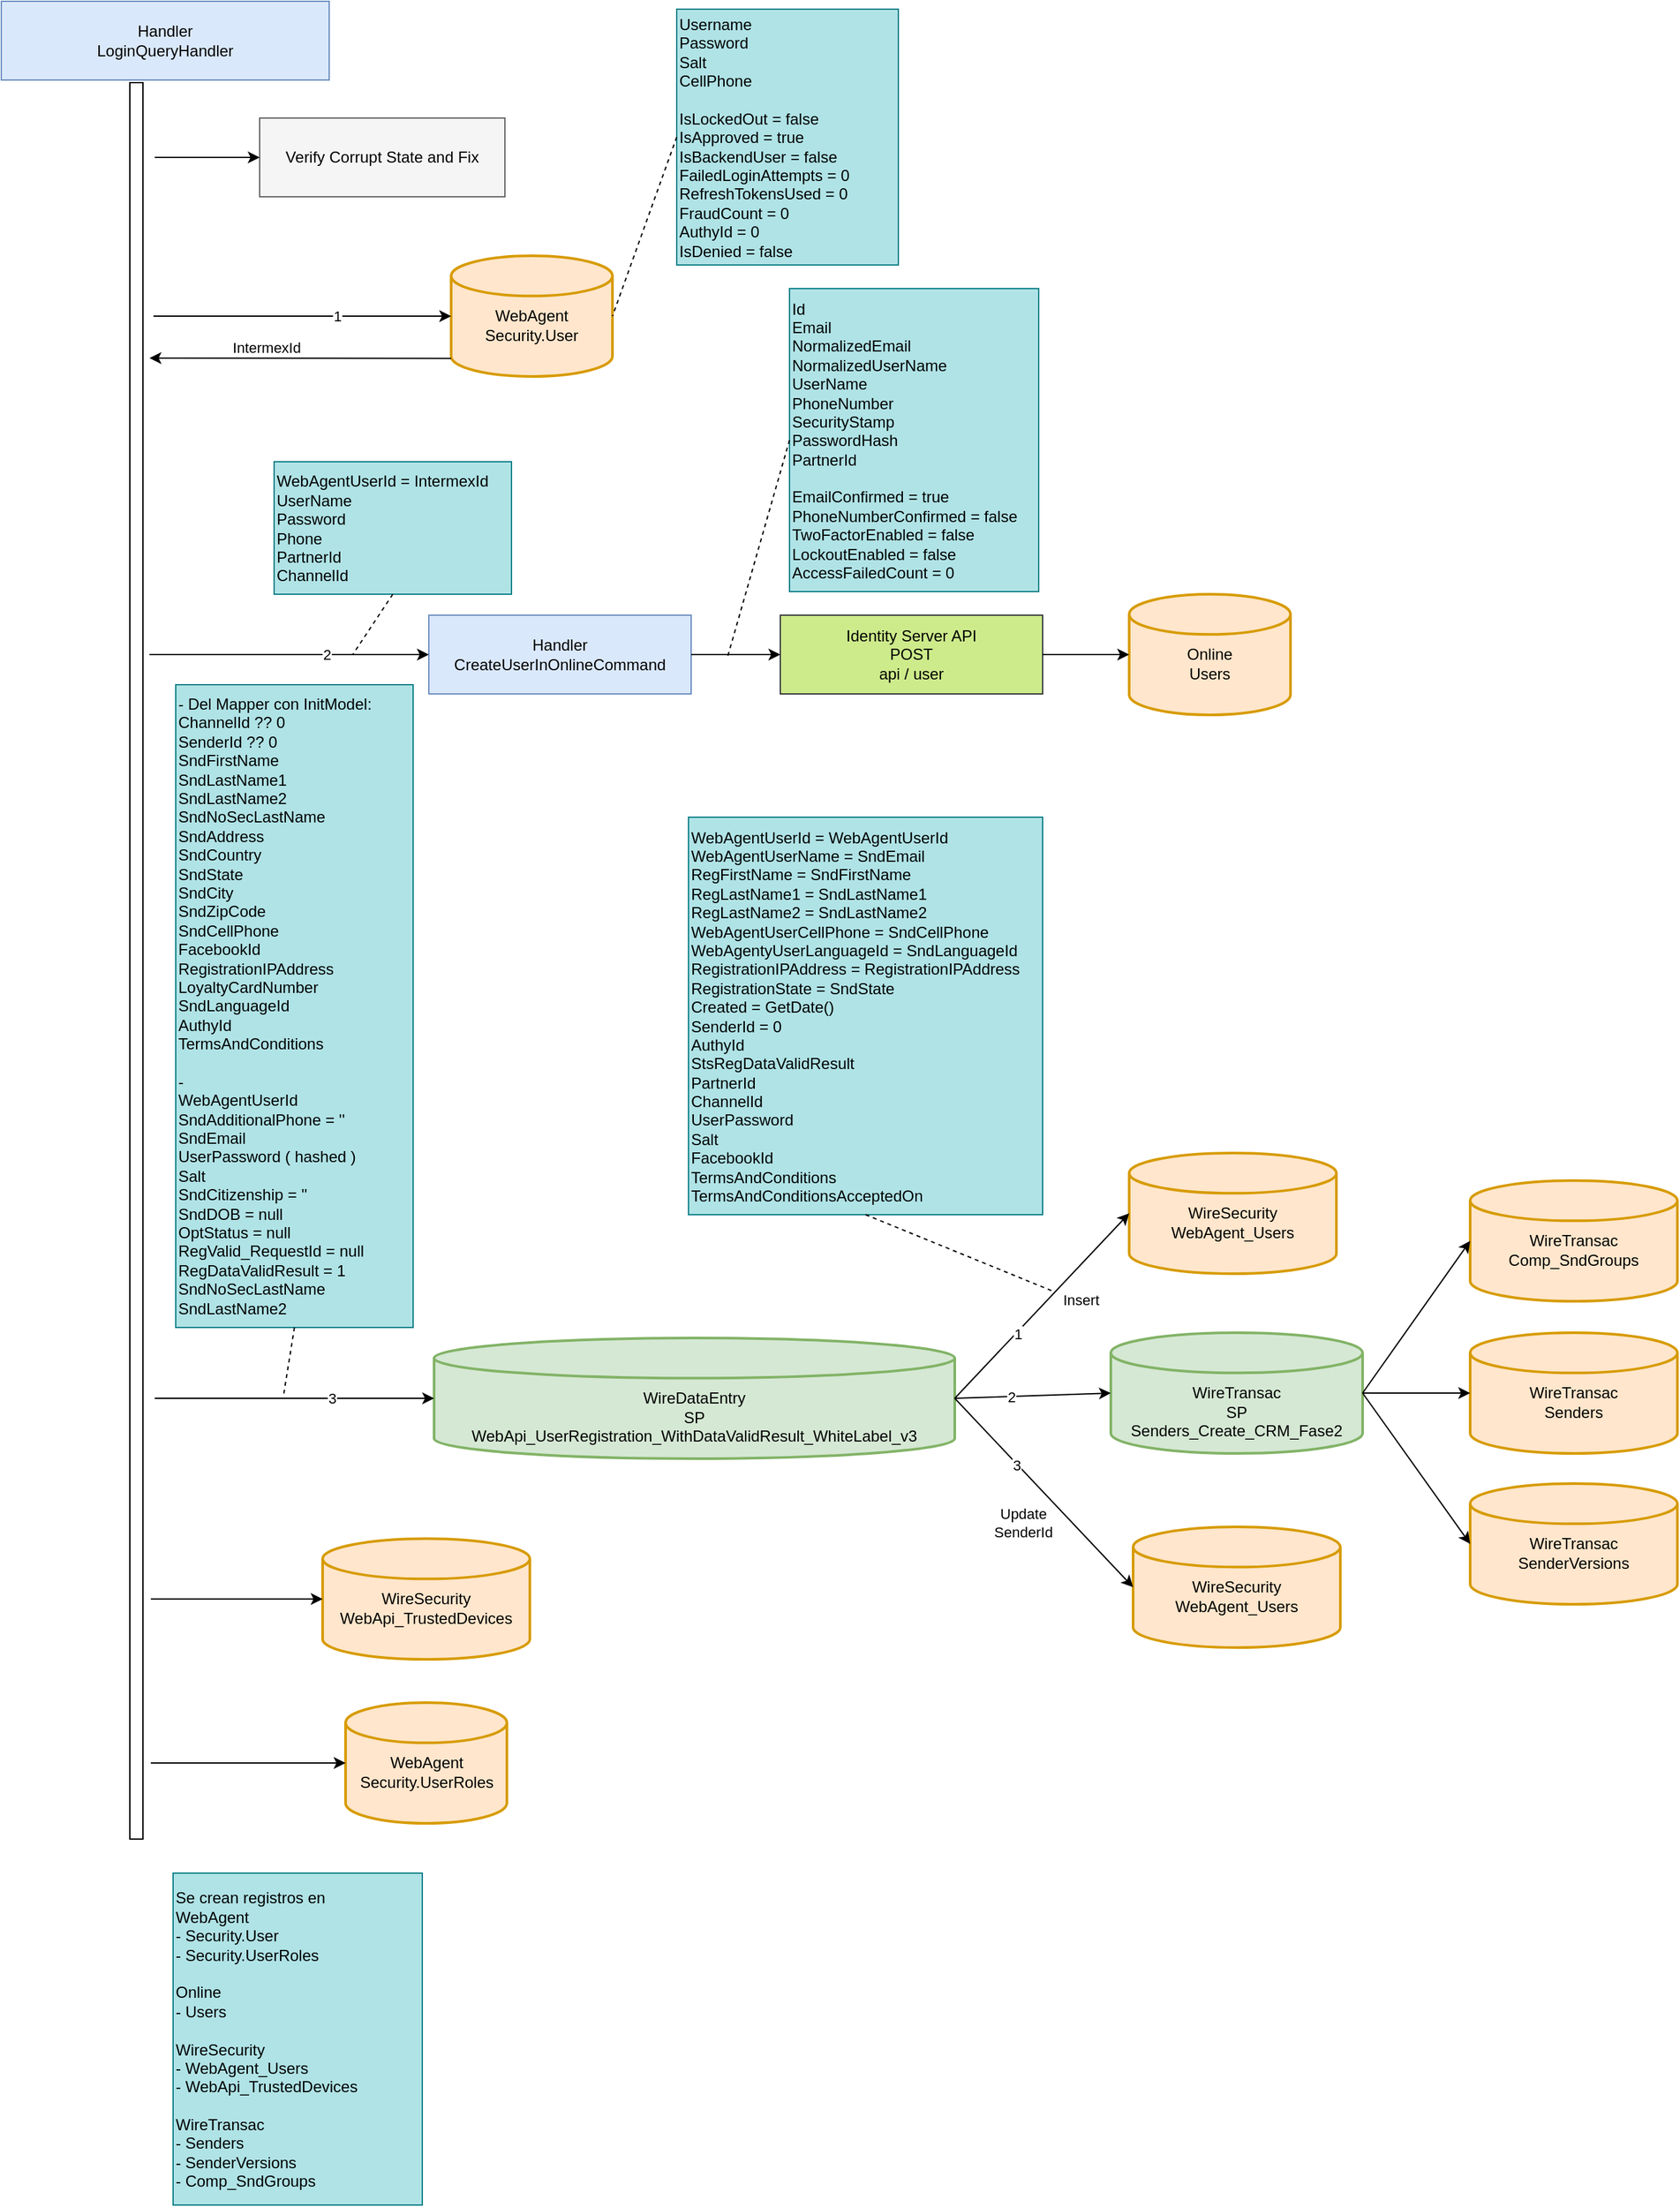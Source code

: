 <mxfile version="21.1.8" type="github">
  <diagram name="Page-1" id="efa7a0a1-bf9b-a30e-e6df-94a7791c09e9">
    <mxGraphModel dx="2074" dy="2356" grid="0" gridSize="10" guides="1" tooltips="1" connect="1" arrows="1" fold="1" page="0" pageScale="1" pageWidth="826" pageHeight="1169" background="none" math="0" shadow="0">
      <root>
        <mxCell id="0" />
        <mxCell id="1" parent="0" />
        <mxCell id="08USlgKBRLxsxkHtnpeR-115" value="&lt;font color=&quot;#000000&quot;&gt;Handler&lt;br&gt;CreateUserInOnlineCommand&lt;br&gt;&lt;/font&gt;" style="rounded=0;whiteSpace=wrap;html=1;fillColor=#dae8fc;strokeColor=#6c8ebf;" parent="1" vertex="1">
          <mxGeometry x="-5" y="-908" width="200" height="60" as="geometry" />
        </mxCell>
        <mxCell id="MLKeYVqBa8RRxU8ndWpH-114" value="&lt;br&gt;WebAgent&lt;br&gt;Security.User" style="strokeWidth=2;html=1;shape=mxgraph.flowchart.database;whiteSpace=wrap;fillColor=#ffe6cc;strokeColor=#d79b00;" parent="1" vertex="1">
          <mxGeometry x="12" y="-1182" width="123" height="92" as="geometry" />
        </mxCell>
        <mxCell id="MLKeYVqBa8RRxU8ndWpH-116" value="&lt;font color=&quot;#000000&quot;&gt;Identity Server API&lt;br&gt;POST&lt;br&gt;api / user&lt;/font&gt;" style="rounded=0;whiteSpace=wrap;html=1;fillColor=#cdeb8b;strokeColor=#36393d;" parent="1" vertex="1">
          <mxGeometry x="263" y="-908" width="200" height="60" as="geometry" />
        </mxCell>
        <mxCell id="MLKeYVqBa8RRxU8ndWpH-118" value="" style="endArrow=classic;html=1;rounded=0;entryX=0;entryY=0.5;entryDx=0;entryDy=0;exitX=1;exitY=0.5;exitDx=0;exitDy=0;" parent="1" source="08USlgKBRLxsxkHtnpeR-115" target="MLKeYVqBa8RRxU8ndWpH-116" edge="1">
          <mxGeometry width="50" height="50" relative="1" as="geometry">
            <mxPoint x="212" y="-817" as="sourcePoint" />
            <mxPoint x="307" y="-817" as="targetPoint" />
          </mxGeometry>
        </mxCell>
        <mxCell id="MLKeYVqBa8RRxU8ndWpH-119" value="&lt;br&gt;Online&lt;br&gt;Users" style="strokeWidth=2;html=1;shape=mxgraph.flowchart.database;whiteSpace=wrap;fillColor=#ffe6cc;strokeColor=#d79b00;" parent="1" vertex="1">
          <mxGeometry x="529" y="-924" width="123" height="92" as="geometry" />
        </mxCell>
        <mxCell id="MLKeYVqBa8RRxU8ndWpH-120" value="&lt;br&gt;&lt;br&gt;WireDataEntry&lt;br&gt;SP&lt;br&gt;WebApi_UserRegistration_WithDataValidResult_WhiteLabel_v3" style="strokeWidth=2;html=1;shape=mxgraph.flowchart.database;whiteSpace=wrap;fillColor=#d5e8d4;strokeColor=#82b366;" parent="1" vertex="1">
          <mxGeometry x="-1" y="-357" width="397" height="92" as="geometry" />
        </mxCell>
        <mxCell id="MLKeYVqBa8RRxU8ndWpH-121" value="&lt;br&gt;WireSecurity&lt;br&gt;WebApi_TrustedDevices" style="strokeWidth=2;html=1;shape=mxgraph.flowchart.database;whiteSpace=wrap;fillColor=#ffe6cc;strokeColor=#d79b00;" parent="1" vertex="1">
          <mxGeometry x="-86" y="-204" width="158" height="92" as="geometry" />
        </mxCell>
        <mxCell id="MLKeYVqBa8RRxU8ndWpH-122" value="&lt;br&gt;WebAgent&lt;br&gt;Security.UserRoles" style="strokeWidth=2;html=1;shape=mxgraph.flowchart.database;whiteSpace=wrap;fillColor=#ffe6cc;strokeColor=#d79b00;" parent="1" vertex="1">
          <mxGeometry x="-68.5" y="-79" width="123" height="92" as="geometry" />
        </mxCell>
        <mxCell id="MLKeYVqBa8RRxU8ndWpH-123" value="" style="endArrow=classic;html=1;rounded=0;entryX=0;entryY=0.5;entryDx=0;entryDy=0;entryPerimeter=0;exitX=1;exitY=0.5;exitDx=0;exitDy=0;" parent="1" source="MLKeYVqBa8RRxU8ndWpH-116" target="MLKeYVqBa8RRxU8ndWpH-119" edge="1">
          <mxGeometry width="50" height="50" relative="1" as="geometry">
            <mxPoint x="233" y="-1007" as="sourcePoint" />
            <mxPoint x="328" y="-1007" as="targetPoint" />
          </mxGeometry>
        </mxCell>
        <mxCell id="MLKeYVqBa8RRxU8ndWpH-124" value="" style="endArrow=classic;html=1;rounded=0;entryX=0;entryY=0.5;entryDx=0;entryDy=0;entryPerimeter=0;" parent="1" target="MLKeYVqBa8RRxU8ndWpH-114" edge="1">
          <mxGeometry width="50" height="50" relative="1" as="geometry">
            <mxPoint x="-215" y="-1136" as="sourcePoint" />
            <mxPoint x="-50" y="-1139" as="targetPoint" />
          </mxGeometry>
        </mxCell>
        <mxCell id="MUhubDVM9BwMi47_hHYt-114" value="1" style="edgeLabel;html=1;align=center;verticalAlign=middle;resizable=0;points=[];" parent="MLKeYVqBa8RRxU8ndWpH-124" vertex="1" connectable="0">
          <mxGeometry x="0.233" relative="1" as="geometry">
            <mxPoint as="offset" />
          </mxGeometry>
        </mxCell>
        <mxCell id="MLKeYVqBa8RRxU8ndWpH-125" value="" style="endArrow=classic;html=1;rounded=0;entryX=0;entryY=0.5;entryDx=0;entryDy=0;" parent="1" target="08USlgKBRLxsxkHtnpeR-115" edge="1">
          <mxGeometry width="50" height="50" relative="1" as="geometry">
            <mxPoint x="-218" y="-878" as="sourcePoint" />
            <mxPoint x="-100" y="-888" as="targetPoint" />
          </mxGeometry>
        </mxCell>
        <mxCell id="MUhubDVM9BwMi47_hHYt-115" value="2" style="edgeLabel;html=1;align=center;verticalAlign=middle;resizable=0;points=[];" parent="MLKeYVqBa8RRxU8ndWpH-125" vertex="1" connectable="0">
          <mxGeometry x="0.263" relative="1" as="geometry">
            <mxPoint as="offset" />
          </mxGeometry>
        </mxCell>
        <mxCell id="MUhubDVM9BwMi47_hHYt-116" value="&lt;font color=&quot;#000000&quot;&gt;Username&lt;br&gt;Password&lt;br&gt;Salt&lt;br&gt;&lt;/font&gt;CellPhone&lt;br&gt;&lt;font color=&quot;#000000&quot;&gt;&lt;br&gt;IsLockedOut = false&lt;br&gt;IsApproved = true&lt;br&gt;IsBackendUser = false&lt;br&gt;FailedLoginAttempts = 0&lt;br&gt;RefreshTokensUsed = 0&lt;br&gt;FraudCount = 0&lt;br&gt;AuthyId = 0&lt;br&gt;IsDenied = false&lt;br&gt;&lt;/font&gt;" style="text;html=1;strokeColor=#0e8088;fillColor=#b0e3e6;align=left;verticalAlign=middle;whiteSpace=wrap;rounded=0;" parent="1" vertex="1">
          <mxGeometry x="184" y="-1370" width="169" height="195" as="geometry" />
        </mxCell>
        <mxCell id="MUhubDVM9BwMi47_hHYt-117" value="" style="endArrow=none;dashed=1;html=1;rounded=0;exitX=0;exitY=0.5;exitDx=0;exitDy=0;entryX=1;entryY=0.5;entryDx=0;entryDy=0;entryPerimeter=0;" parent="1" source="MUhubDVM9BwMi47_hHYt-116" target="MLKeYVqBa8RRxU8ndWpH-114" edge="1">
          <mxGeometry width="50" height="50" relative="1" as="geometry">
            <mxPoint x="511" y="-536" as="sourcePoint" />
            <mxPoint x="561" y="-573" as="targetPoint" />
          </mxGeometry>
        </mxCell>
        <mxCell id="MUhubDVM9BwMi47_hHYt-118" value="" style="endArrow=classic;html=1;rounded=0;exitX=0;exitY=0.85;exitDx=0;exitDy=0;exitPerimeter=0;" parent="1" source="MLKeYVqBa8RRxU8ndWpH-114" edge="1">
          <mxGeometry width="50" height="50" relative="1" as="geometry">
            <mxPoint x="18" y="-1249" as="sourcePoint" />
            <mxPoint x="-218" y="-1104" as="targetPoint" />
          </mxGeometry>
        </mxCell>
        <mxCell id="MUhubDVM9BwMi47_hHYt-119" value="IntermexId" style="edgeLabel;html=1;align=center;verticalAlign=middle;resizable=0;points=[];" parent="MUhubDVM9BwMi47_hHYt-118" vertex="1" connectable="0">
          <mxGeometry x="0.422" y="1" relative="1" as="geometry">
            <mxPoint x="22" y="-9" as="offset" />
          </mxGeometry>
        </mxCell>
        <mxCell id="MUhubDVM9BwMi47_hHYt-120" value="WebAgentUserId = IntermexId&lt;br&gt;UserName&lt;br&gt;Password&lt;br&gt;Phone&lt;br&gt;PartnerId&lt;br&gt;ChannelId" style="text;html=1;strokeColor=#0e8088;fillColor=#b0e3e6;align=left;verticalAlign=middle;whiteSpace=wrap;rounded=0;" parent="1" vertex="1">
          <mxGeometry x="-123" y="-1025" width="181" height="101" as="geometry" />
        </mxCell>
        <mxCell id="MUhubDVM9BwMi47_hHYt-121" value="Id&lt;br&gt;Email&lt;br&gt;NormalizedEmail&lt;br&gt;NormalizedUserName&lt;br&gt;UserName&lt;br&gt;PhoneNumber&lt;br&gt;SecurityStamp&lt;br&gt;PasswordHash&lt;br&gt;PartnerId&lt;br&gt;&lt;br&gt;EmailConfirmed = true&lt;br&gt;PhoneNumberConfirmed = false&lt;br&gt;TwoFactorEnabled = false&lt;br&gt;LockoutEnabled = false&lt;br&gt;AccessFailedCount = 0" style="text;html=1;strokeColor=#0e8088;fillColor=#b0e3e6;align=left;verticalAlign=middle;whiteSpace=wrap;rounded=0;" parent="1" vertex="1">
          <mxGeometry x="270" y="-1157" width="190" height="231" as="geometry" />
        </mxCell>
        <mxCell id="MUhubDVM9BwMi47_hHYt-122" value="" style="endArrow=none;dashed=1;html=1;rounded=0;exitX=0.5;exitY=1;exitDx=0;exitDy=0;" parent="1" source="MUhubDVM9BwMi47_hHYt-120" edge="1">
          <mxGeometry width="50" height="50" relative="1" as="geometry">
            <mxPoint x="196" y="-1180" as="sourcePoint" />
            <mxPoint x="-63" y="-878" as="targetPoint" />
          </mxGeometry>
        </mxCell>
        <mxCell id="MUhubDVM9BwMi47_hHYt-123" value="" style="endArrow=none;dashed=1;html=1;rounded=0;exitX=0;exitY=0.5;exitDx=0;exitDy=0;" parent="1" source="MUhubDVM9BwMi47_hHYt-121" edge="1">
          <mxGeometry width="50" height="50" relative="1" as="geometry">
            <mxPoint x="194" y="-1262" as="sourcePoint" />
            <mxPoint x="223" y="-877" as="targetPoint" />
          </mxGeometry>
        </mxCell>
        <mxCell id="MUhubDVM9BwMi47_hHYt-124" value="&lt;font color=&quot;#000000&quot;&gt;Handler&lt;br&gt;LoginQueryHandler&lt;br&gt;&lt;/font&gt;" style="rounded=0;whiteSpace=wrap;html=1;fillColor=#dae8fc;strokeColor=#6c8ebf;" parent="1" vertex="1">
          <mxGeometry x="-331" y="-1376" width="250" height="60" as="geometry" />
        </mxCell>
        <mxCell id="MUhubDVM9BwMi47_hHYt-125" value="" style="html=1;points=[];perimeter=orthogonalPerimeter;outlineConnect=0;targetShapes=umlLifeline;portConstraint=eastwest;newEdgeStyle={&quot;edgeStyle&quot;:&quot;elbowEdgeStyle&quot;,&quot;elbow&quot;:&quot;vertical&quot;,&quot;curved&quot;:0,&quot;rounded&quot;:0};" parent="1" vertex="1">
          <mxGeometry x="-233" y="-1314" width="10" height="1339" as="geometry" />
        </mxCell>
        <mxCell id="MUhubDVM9BwMi47_hHYt-126" value="- Del Mapper con InitModel:&lt;br&gt;ChannelId ?? 0&lt;br&gt;SenderId ?? 0&lt;br&gt;SndFirstName&lt;br&gt;SndLastName1&lt;br&gt;SndLastName2&lt;br&gt;SndNoSecLastName&lt;br&gt;SndAddress&lt;br&gt;SndCountry&lt;br&gt;SndState&lt;br&gt;SndCity&lt;br&gt;SndZipCode&lt;br&gt;SndCellPhone&lt;br&gt;FacebookId&lt;br&gt;RegistrationIPAddress&lt;br&gt;LoyaltyCardNumber&lt;br&gt;SndLanguageId&lt;br&gt;AuthyId&lt;br&gt;TermsAndConditions&lt;br&gt;&lt;br&gt;-&lt;br&gt;WebAgentUserId&lt;br&gt;SndAdditionalPhone = &#39;&#39;&lt;br&gt;SndEmail&lt;br&gt;UserPassword ( hashed )&lt;br&gt;Salt&lt;br&gt;SndCitizenship = &#39;&#39;&lt;br&gt;SndDOB = null&lt;br&gt;OptStatus = null&lt;br&gt;RegValid_RequestId = null&lt;br&gt;RegDataValidResult = 1&lt;br&gt;SndNoSecLastName&lt;br&gt;SndLastName2" style="text;html=1;strokeColor=#0e8088;fillColor=#b0e3e6;align=left;verticalAlign=middle;whiteSpace=wrap;rounded=0;" parent="1" vertex="1">
          <mxGeometry x="-198" y="-855" width="181" height="490" as="geometry" />
        </mxCell>
        <mxCell id="MUhubDVM9BwMi47_hHYt-127" value="" style="endArrow=classic;html=1;rounded=0;entryX=0;entryY=0.5;entryDx=0;entryDy=0;entryPerimeter=0;" parent="1" target="MLKeYVqBa8RRxU8ndWpH-120" edge="1">
          <mxGeometry width="50" height="50" relative="1" as="geometry">
            <mxPoint x="-214" y="-311" as="sourcePoint" />
            <mxPoint x="-13" y="-311.5" as="targetPoint" />
          </mxGeometry>
        </mxCell>
        <mxCell id="MUhubDVM9BwMi47_hHYt-128" value="3" style="edgeLabel;html=1;align=center;verticalAlign=middle;resizable=0;points=[];" parent="MUhubDVM9BwMi47_hHYt-127" vertex="1" connectable="0">
          <mxGeometry x="0.263" relative="1" as="geometry">
            <mxPoint as="offset" />
          </mxGeometry>
        </mxCell>
        <mxCell id="MUhubDVM9BwMi47_hHYt-130" value="" style="endArrow=none;dashed=1;html=1;rounded=0;exitX=0.5;exitY=1;exitDx=0;exitDy=0;" parent="1" source="MUhubDVM9BwMi47_hHYt-126" edge="1">
          <mxGeometry width="50" height="50" relative="1" as="geometry">
            <mxPoint x="-22" y="-914" as="sourcePoint" />
            <mxPoint x="-116" y="-312" as="targetPoint" />
          </mxGeometry>
        </mxCell>
        <mxCell id="MUhubDVM9BwMi47_hHYt-131" value="&lt;br&gt;WireSecurity&lt;br&gt;WebAgent_Users" style="strokeWidth=2;html=1;shape=mxgraph.flowchart.database;whiteSpace=wrap;fillColor=#ffe6cc;strokeColor=#d79b00;" parent="1" vertex="1">
          <mxGeometry x="529" y="-498" width="158" height="92" as="geometry" />
        </mxCell>
        <mxCell id="MUhubDVM9BwMi47_hHYt-132" value="" style="endArrow=classic;html=1;rounded=0;exitX=1;exitY=0.5;exitDx=0;exitDy=0;exitPerimeter=0;entryX=0;entryY=0.5;entryDx=0;entryDy=0;entryPerimeter=0;" parent="1" source="MLKeYVqBa8RRxU8ndWpH-120" target="MUhubDVM9BwMi47_hHYt-131" edge="1">
          <mxGeometry width="50" height="50" relative="1" as="geometry">
            <mxPoint x="224" y="-462" as="sourcePoint" />
            <mxPoint x="779" y="-710" as="targetPoint" />
          </mxGeometry>
        </mxCell>
        <mxCell id="MUhubDVM9BwMi47_hHYt-144" value="Insert" style="edgeLabel;html=1;align=center;verticalAlign=middle;resizable=0;points=[];" parent="MUhubDVM9BwMi47_hHYt-132" vertex="1" connectable="0">
          <mxGeometry x="-0.227" y="-4" relative="1" as="geometry">
            <mxPoint x="41" y="-23" as="offset" />
          </mxGeometry>
        </mxCell>
        <mxCell id="MUhubDVM9BwMi47_hHYt-145" value="1" style="edgeLabel;html=1;align=center;verticalAlign=middle;resizable=0;points=[];" parent="MUhubDVM9BwMi47_hHYt-132" vertex="1" connectable="0">
          <mxGeometry x="-0.299" y="-1" relative="1" as="geometry">
            <mxPoint as="offset" />
          </mxGeometry>
        </mxCell>
        <mxCell id="MUhubDVM9BwMi47_hHYt-134" value="&lt;br&gt;&lt;br&gt;WireTransac&lt;br&gt;SP&lt;br&gt;Senders_Create_CRM_Fase2" style="strokeWidth=2;html=1;shape=mxgraph.flowchart.database;whiteSpace=wrap;fillColor=#d5e8d4;strokeColor=#82b366;" parent="1" vertex="1">
          <mxGeometry x="515" y="-361" width="192" height="92" as="geometry" />
        </mxCell>
        <mxCell id="MUhubDVM9BwMi47_hHYt-135" value="" style="endArrow=classic;html=1;rounded=0;exitX=1;exitY=0.5;exitDx=0;exitDy=0;exitPerimeter=0;entryX=0;entryY=0.5;entryDx=0;entryDy=0;entryPerimeter=0;" parent="1" source="MLKeYVqBa8RRxU8ndWpH-120" target="MUhubDVM9BwMi47_hHYt-134" edge="1">
          <mxGeometry width="50" height="50" relative="1" as="geometry">
            <mxPoint x="406" y="-301" as="sourcePoint" />
            <mxPoint x="539" y="-442" as="targetPoint" />
          </mxGeometry>
        </mxCell>
        <mxCell id="MUhubDVM9BwMi47_hHYt-146" value="2" style="edgeLabel;html=1;align=center;verticalAlign=middle;resizable=0;points=[];" parent="MUhubDVM9BwMi47_hHYt-135" vertex="1" connectable="0">
          <mxGeometry x="-0.307" relative="1" as="geometry">
            <mxPoint x="1" as="offset" />
          </mxGeometry>
        </mxCell>
        <mxCell id="MUhubDVM9BwMi47_hHYt-136" value="&lt;br&gt;WireTransac&lt;br&gt;Comp_SndGroups" style="strokeWidth=2;html=1;shape=mxgraph.flowchart.database;whiteSpace=wrap;fillColor=#ffe6cc;strokeColor=#d79b00;" parent="1" vertex="1">
          <mxGeometry x="789" y="-477" width="158" height="92" as="geometry" />
        </mxCell>
        <mxCell id="MUhubDVM9BwMi47_hHYt-137" value="" style="endArrow=classic;html=1;rounded=0;exitX=1;exitY=0.5;exitDx=0;exitDy=0;exitPerimeter=0;entryX=0;entryY=0.5;entryDx=0;entryDy=0;entryPerimeter=0;" parent="1" source="MUhubDVM9BwMi47_hHYt-134" target="MUhubDVM9BwMi47_hHYt-136" edge="1">
          <mxGeometry width="50" height="50" relative="1" as="geometry">
            <mxPoint x="483" y="-395" as="sourcePoint" />
            <mxPoint x="616" y="-536" as="targetPoint" />
          </mxGeometry>
        </mxCell>
        <mxCell id="MUhubDVM9BwMi47_hHYt-138" value="&lt;br&gt;WireTransac&lt;br&gt;Senders" style="strokeWidth=2;html=1;shape=mxgraph.flowchart.database;whiteSpace=wrap;fillColor=#ffe6cc;strokeColor=#d79b00;" parent="1" vertex="1">
          <mxGeometry x="789" y="-361" width="158" height="92" as="geometry" />
        </mxCell>
        <mxCell id="MUhubDVM9BwMi47_hHYt-139" value="" style="endArrow=classic;html=1;rounded=0;exitX=1;exitY=0.5;exitDx=0;exitDy=0;exitPerimeter=0;entryX=0;entryY=0.5;entryDx=0;entryDy=0;entryPerimeter=0;" parent="1" source="MUhubDVM9BwMi47_hHYt-134" target="MUhubDVM9BwMi47_hHYt-138" edge="1">
          <mxGeometry width="50" height="50" relative="1" as="geometry">
            <mxPoint x="717" y="-305" as="sourcePoint" />
            <mxPoint x="795" y="-420" as="targetPoint" />
          </mxGeometry>
        </mxCell>
        <mxCell id="MUhubDVM9BwMi47_hHYt-140" value="&lt;br&gt;WireTransac&lt;br&gt;SenderVersions" style="strokeWidth=2;html=1;shape=mxgraph.flowchart.database;whiteSpace=wrap;fillColor=#ffe6cc;strokeColor=#d79b00;" parent="1" vertex="1">
          <mxGeometry x="789" y="-246" width="158" height="92" as="geometry" />
        </mxCell>
        <mxCell id="MUhubDVM9BwMi47_hHYt-141" value="" style="endArrow=classic;html=1;rounded=0;exitX=1;exitY=0.5;exitDx=0;exitDy=0;exitPerimeter=0;entryX=0;entryY=0.5;entryDx=0;entryDy=0;entryPerimeter=0;" parent="1" source="MUhubDVM9BwMi47_hHYt-134" target="MUhubDVM9BwMi47_hHYt-140" edge="1">
          <mxGeometry width="50" height="50" relative="1" as="geometry">
            <mxPoint x="717" y="-305" as="sourcePoint" />
            <mxPoint x="793" y="-255" as="targetPoint" />
          </mxGeometry>
        </mxCell>
        <mxCell id="MUhubDVM9BwMi47_hHYt-142" value="WebAgentUserId = WebAgentUserId&lt;br&gt;WebAgentUserName = SndEmail&lt;br&gt;RegFirstName = SndFirstName&lt;br&gt;RegLastName1 = SndLastName1&lt;br style=&quot;border-color: var(--border-color);&quot;&gt;RegLastName2 = SndLastName2&lt;br&gt;WebAgentUserCellPhone = SndCellPhone&lt;br&gt;WebAgentyUserLanguageId = SndLanguageId&lt;br style=&quot;border-color: var(--border-color);&quot;&gt;RegistrationIPAddress = RegistrationIPAddress&lt;br&gt;RegistrationState = SndState&lt;br&gt;Created = GetDate()&lt;br&gt;SenderId = 0&lt;br&gt;AuthyId&lt;br&gt;StsRegDataValidResult&lt;br&gt;PartnerId&lt;br&gt;ChannelId&lt;br&gt;UserPassword&lt;br&gt;Salt&lt;br&gt;FacebookId&lt;br&gt;TermsAndConditions&lt;br&gt;TermsAndConditionsAcceptedOn&lt;br&gt;" style="text;html=1;strokeColor=#0e8088;fillColor=#b0e3e6;align=left;verticalAlign=middle;whiteSpace=wrap;rounded=0;" parent="1" vertex="1">
          <mxGeometry x="193" y="-754" width="270" height="303" as="geometry" />
        </mxCell>
        <mxCell id="MUhubDVM9BwMi47_hHYt-143" value="" style="endArrow=none;dashed=1;html=1;rounded=0;exitX=0.5;exitY=1;exitDx=0;exitDy=0;" parent="1" source="MUhubDVM9BwMi47_hHYt-142" edge="1">
          <mxGeometry width="50" height="50" relative="1" as="geometry">
            <mxPoint x="-97" y="-355" as="sourcePoint" />
            <mxPoint x="470" y="-393" as="targetPoint" />
          </mxGeometry>
        </mxCell>
        <mxCell id="MUhubDVM9BwMi47_hHYt-147" value="&lt;br&gt;WireSecurity&lt;br&gt;WebAgent_Users" style="strokeWidth=2;html=1;shape=mxgraph.flowchart.database;whiteSpace=wrap;fillColor=#ffe6cc;strokeColor=#d79b00;" parent="1" vertex="1">
          <mxGeometry x="532" y="-213" width="158" height="92" as="geometry" />
        </mxCell>
        <mxCell id="MUhubDVM9BwMi47_hHYt-148" value="" style="endArrow=classic;html=1;rounded=0;exitX=1;exitY=0.5;exitDx=0;exitDy=0;exitPerimeter=0;entryX=0;entryY=0.5;entryDx=0;entryDy=0;entryPerimeter=0;" parent="1" source="MLKeYVqBa8RRxU8ndWpH-120" target="MUhubDVM9BwMi47_hHYt-147" edge="1">
          <mxGeometry width="50" height="50" relative="1" as="geometry">
            <mxPoint x="406" y="-301" as="sourcePoint" />
            <mxPoint x="539" y="-442" as="targetPoint" />
          </mxGeometry>
        </mxCell>
        <mxCell id="MUhubDVM9BwMi47_hHYt-149" value="Update&lt;br&gt;SenderId" style="edgeLabel;html=1;align=center;verticalAlign=middle;resizable=0;points=[];" parent="MUhubDVM9BwMi47_hHYt-148" vertex="1" connectable="0">
          <mxGeometry x="-0.227" y="-4" relative="1" as="geometry">
            <mxPoint x="2" y="36" as="offset" />
          </mxGeometry>
        </mxCell>
        <mxCell id="MUhubDVM9BwMi47_hHYt-150" value="3" style="edgeLabel;html=1;align=center;verticalAlign=middle;resizable=0;points=[];" parent="MUhubDVM9BwMi47_hHYt-148" vertex="1" connectable="0">
          <mxGeometry x="-0.299" y="-1" relative="1" as="geometry">
            <mxPoint as="offset" />
          </mxGeometry>
        </mxCell>
        <mxCell id="MUhubDVM9BwMi47_hHYt-151" value="&lt;font color=&quot;#000000&quot;&gt;Verify Corrupt State and Fix&lt;br&gt;&lt;/font&gt;" style="rounded=0;whiteSpace=wrap;html=1;fillColor=#f5f5f5;strokeColor=#666666;fontColor=#333333;" parent="1" vertex="1">
          <mxGeometry x="-134" y="-1287" width="187" height="60" as="geometry" />
        </mxCell>
        <mxCell id="MUhubDVM9BwMi47_hHYt-152" value="" style="endArrow=classic;html=1;rounded=0;entryX=0;entryY=0.5;entryDx=0;entryDy=0;" parent="1" target="MUhubDVM9BwMi47_hHYt-151" edge="1">
          <mxGeometry width="50" height="50" relative="1" as="geometry">
            <mxPoint x="-214" y="-1257" as="sourcePoint" />
            <mxPoint x="-139" y="-1257.5" as="targetPoint" />
          </mxGeometry>
        </mxCell>
        <mxCell id="MUhubDVM9BwMi47_hHYt-154" value="" style="endArrow=classic;html=1;rounded=0;entryX=0;entryY=0.5;entryDx=0;entryDy=0;entryPerimeter=0;" parent="1" target="MLKeYVqBa8RRxU8ndWpH-121" edge="1">
          <mxGeometry width="50" height="50" relative="1" as="geometry">
            <mxPoint x="-217" y="-158" as="sourcePoint" />
            <mxPoint x="9" y="-301" as="targetPoint" />
          </mxGeometry>
        </mxCell>
        <mxCell id="MUhubDVM9BwMi47_hHYt-156" value="" style="endArrow=classic;html=1;rounded=0;entryX=0;entryY=0.5;entryDx=0;entryDy=0;entryPerimeter=0;" parent="1" target="MLKeYVqBa8RRxU8ndWpH-122" edge="1">
          <mxGeometry width="50" height="50" relative="1" as="geometry">
            <mxPoint x="-217" y="-33" as="sourcePoint" />
            <mxPoint x="-76" y="-148" as="targetPoint" />
          </mxGeometry>
        </mxCell>
        <mxCell id="MUhubDVM9BwMi47_hHYt-158" value="Se crean registros en&lt;br&gt;WebAgent&lt;br&gt;- Security.User&lt;br&gt;- Security.UserRoles&lt;br&gt;&lt;br&gt;Online&lt;br&gt;- Users&lt;br&gt;&lt;br&gt;WireSecurity&lt;br&gt;- WebAgent_Users&lt;br&gt;- WebApi_TrustedDevices&lt;br&gt;&lt;br&gt;WireTransac&lt;br&gt;- Senders&lt;br&gt;- SenderVersions&lt;br&gt;- Comp_SndGroups&lt;br&gt;" style="text;html=1;strokeColor=#0e8088;fillColor=#b0e3e6;align=left;verticalAlign=middle;whiteSpace=wrap;rounded=0;" parent="1" vertex="1">
          <mxGeometry x="-200" y="51" width="190" height="253" as="geometry" />
        </mxCell>
      </root>
    </mxGraphModel>
  </diagram>
</mxfile>
